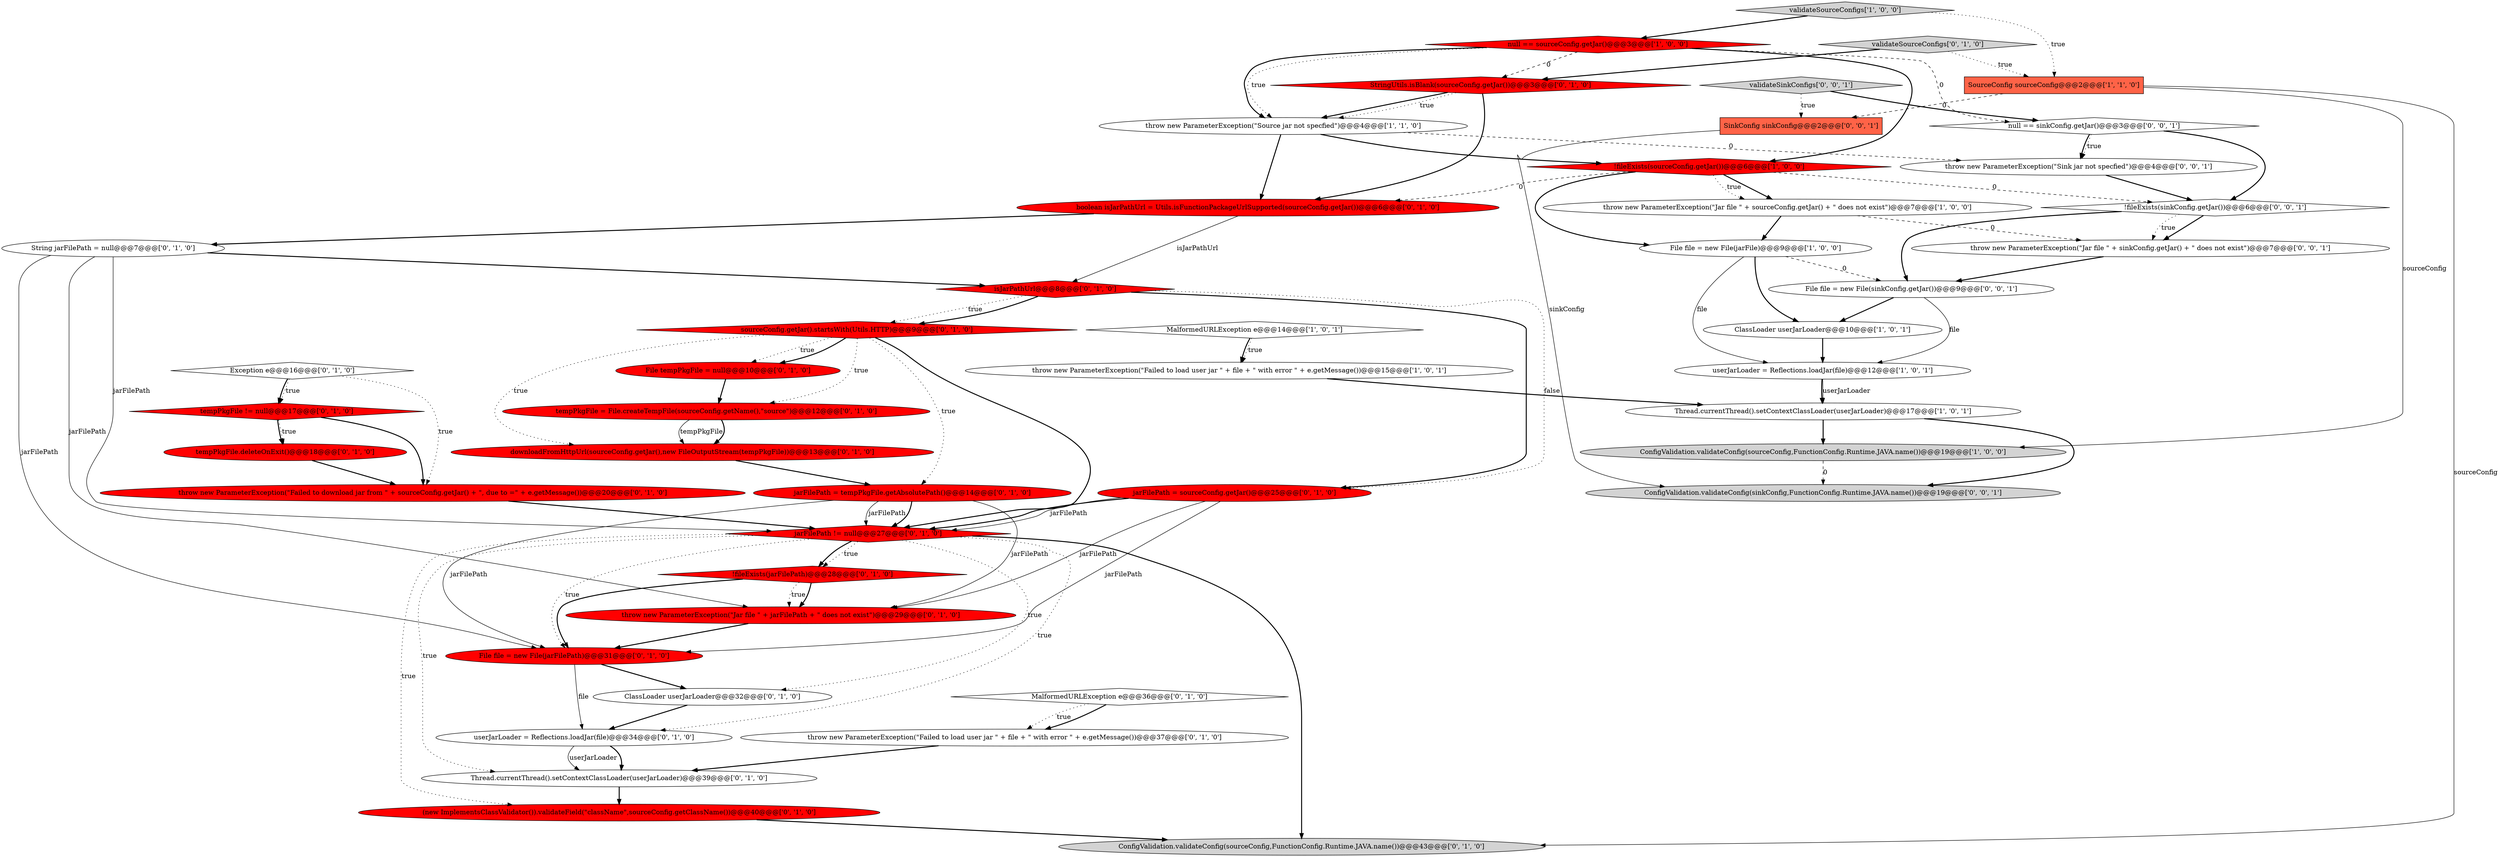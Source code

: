 digraph {
7 [style = filled, label = "File file = new File(jarFile)@@@9@@@['1', '0', '0']", fillcolor = white, shape = ellipse image = "AAA0AAABBB1BBB"];
13 [style = filled, label = "sourceConfig.getJar().startsWith(Utils.HTTP)@@@9@@@['0', '1', '0']", fillcolor = red, shape = diamond image = "AAA1AAABBB2BBB"];
33 [style = filled, label = "ClassLoader userJarLoader@@@32@@@['0', '1', '0']", fillcolor = white, shape = ellipse image = "AAA0AAABBB2BBB"];
42 [style = filled, label = "throw new ParameterException(\"Jar file \" + sinkConfig.getJar() + \" does not exist\")@@@7@@@['0', '0', '1']", fillcolor = white, shape = ellipse image = "AAA0AAABBB3BBB"];
20 [style = filled, label = "throw new ParameterException(\"Jar file \" + jarFilePath + \" does not exist\")@@@29@@@['0', '1', '0']", fillcolor = red, shape = ellipse image = "AAA1AAABBB2BBB"];
15 [style = filled, label = "boolean isJarPathUrl = Utils.isFunctionPackageUrlSupported(sourceConfig.getJar())@@@6@@@['0', '1', '0']", fillcolor = red, shape = ellipse image = "AAA1AAABBB2BBB"];
46 [style = filled, label = "validateSinkConfigs['0', '0', '1']", fillcolor = lightgray, shape = diamond image = "AAA0AAABBB3BBB"];
29 [style = filled, label = "userJarLoader = Reflections.loadJar(file)@@@34@@@['0', '1', '0']", fillcolor = white, shape = ellipse image = "AAA0AAABBB2BBB"];
36 [style = filled, label = "String jarFilePath = null@@@7@@@['0', '1', '0']", fillcolor = white, shape = ellipse image = "AAA0AAABBB2BBB"];
10 [style = filled, label = "throw new ParameterException(\"Source jar not specfied\")@@@4@@@['1', '1', '0']", fillcolor = white, shape = ellipse image = "AAA0AAABBB1BBB"];
8 [style = filled, label = "throw new ParameterException(\"Failed to load user jar \" + file + \" with error \" + e.getMessage())@@@15@@@['1', '0', '1']", fillcolor = white, shape = ellipse image = "AAA0AAABBB1BBB"];
45 [style = filled, label = "!fileExists(sinkConfig.getJar())@@@6@@@['0', '0', '1']", fillcolor = white, shape = diamond image = "AAA0AAABBB3BBB"];
37 [style = filled, label = "tempPkgFile != null@@@17@@@['0', '1', '0']", fillcolor = red, shape = diamond image = "AAA1AAABBB2BBB"];
24 [style = filled, label = "StringUtils.isBlank(sourceConfig.getJar())@@@3@@@['0', '1', '0']", fillcolor = red, shape = diamond image = "AAA1AAABBB2BBB"];
28 [style = filled, label = "throw new ParameterException(\"Failed to download jar from \" + sourceConfig.getJar() + \", due to =\" + e.getMessage())@@@20@@@['0', '1', '0']", fillcolor = red, shape = ellipse image = "AAA1AAABBB2BBB"];
27 [style = filled, label = "File file = new File(jarFilePath)@@@31@@@['0', '1', '0']", fillcolor = red, shape = ellipse image = "AAA1AAABBB2BBB"];
26 [style = filled, label = "downloadFromHttpUrl(sourceConfig.getJar(),new FileOutputStream(tempPkgFile))@@@13@@@['0', '1', '0']", fillcolor = red, shape = ellipse image = "AAA1AAABBB2BBB"];
6 [style = filled, label = "null == sourceConfig.getJar()@@@3@@@['1', '0', '0']", fillcolor = red, shape = diamond image = "AAA1AAABBB1BBB"];
18 [style = filled, label = "MalformedURLException e@@@36@@@['0', '1', '0']", fillcolor = white, shape = diamond image = "AAA0AAABBB2BBB"];
38 [style = filled, label = "validateSourceConfigs['0', '1', '0']", fillcolor = lightgray, shape = diamond image = "AAA0AAABBB2BBB"];
41 [style = filled, label = "throw new ParameterException(\"Sink jar not specfied\")@@@4@@@['0', '0', '1']", fillcolor = white, shape = ellipse image = "AAA0AAABBB3BBB"];
5 [style = filled, label = "MalformedURLException e@@@14@@@['1', '0', '1']", fillcolor = white, shape = diamond image = "AAA0AAABBB1BBB"];
19 [style = filled, label = "tempPkgFile.deleteOnExit()@@@18@@@['0', '1', '0']", fillcolor = red, shape = ellipse image = "AAA1AAABBB2BBB"];
31 [style = filled, label = "jarFilePath = sourceConfig.getJar()@@@25@@@['0', '1', '0']", fillcolor = red, shape = ellipse image = "AAA1AAABBB2BBB"];
14 [style = filled, label = "jarFilePath = tempPkgFile.getAbsolutePath()@@@14@@@['0', '1', '0']", fillcolor = red, shape = ellipse image = "AAA1AAABBB2BBB"];
35 [style = filled, label = "File tempPkgFile = null@@@10@@@['0', '1', '0']", fillcolor = red, shape = ellipse image = "AAA1AAABBB2BBB"];
32 [style = filled, label = "isJarPathUrl@@@8@@@['0', '1', '0']", fillcolor = red, shape = diamond image = "AAA1AAABBB2BBB"];
11 [style = filled, label = "throw new ParameterException(\"Jar file \" + sourceConfig.getJar() + \" does not exist\")@@@7@@@['1', '0', '0']", fillcolor = white, shape = ellipse image = "AAA0AAABBB1BBB"];
21 [style = filled, label = "jarFilePath != null@@@27@@@['0', '1', '0']", fillcolor = red, shape = diamond image = "AAA1AAABBB2BBB"];
22 [style = filled, label = "!fileExists(jarFilePath)@@@28@@@['0', '1', '0']", fillcolor = red, shape = diamond image = "AAA1AAABBB2BBB"];
44 [style = filled, label = "ConfigValidation.validateConfig(sinkConfig,FunctionConfig.Runtime.JAVA.name())@@@19@@@['0', '0', '1']", fillcolor = lightgray, shape = ellipse image = "AAA0AAABBB3BBB"];
43 [style = filled, label = "File file = new File(sinkConfig.getJar())@@@9@@@['0', '0', '1']", fillcolor = white, shape = ellipse image = "AAA0AAABBB3BBB"];
0 [style = filled, label = "userJarLoader = Reflections.loadJar(file)@@@12@@@['1', '0', '1']", fillcolor = white, shape = ellipse image = "AAA0AAABBB1BBB"];
30 [style = filled, label = "Thread.currentThread().setContextClassLoader(userJarLoader)@@@39@@@['0', '1', '0']", fillcolor = white, shape = ellipse image = "AAA0AAABBB2BBB"];
23 [style = filled, label = "ConfigValidation.validateConfig(sourceConfig,FunctionConfig.Runtime.JAVA.name())@@@43@@@['0', '1', '0']", fillcolor = lightgray, shape = ellipse image = "AAA0AAABBB2BBB"];
12 [style = filled, label = "validateSourceConfigs['1', '0', '0']", fillcolor = lightgray, shape = diamond image = "AAA0AAABBB1BBB"];
25 [style = filled, label = "Exception e@@@16@@@['0', '1', '0']", fillcolor = white, shape = diamond image = "AAA0AAABBB2BBB"];
4 [style = filled, label = "Thread.currentThread().setContextClassLoader(userJarLoader)@@@17@@@['1', '0', '1']", fillcolor = white, shape = ellipse image = "AAA0AAABBB1BBB"];
17 [style = filled, label = "(new ImplementsClassValidator()).validateField(\"className\",sourceConfig.getClassName())@@@40@@@['0', '1', '0']", fillcolor = red, shape = ellipse image = "AAA1AAABBB2BBB"];
34 [style = filled, label = "throw new ParameterException(\"Failed to load user jar \" + file + \" with error \" + e.getMessage())@@@37@@@['0', '1', '0']", fillcolor = white, shape = ellipse image = "AAA0AAABBB2BBB"];
40 [style = filled, label = "SinkConfig sinkConfig@@@2@@@['0', '0', '1']", fillcolor = tomato, shape = box image = "AAA0AAABBB3BBB"];
39 [style = filled, label = "null == sinkConfig.getJar()@@@3@@@['0', '0', '1']", fillcolor = white, shape = diamond image = "AAA0AAABBB3BBB"];
9 [style = filled, label = "ConfigValidation.validateConfig(sourceConfig,FunctionConfig.Runtime.JAVA.name())@@@19@@@['1', '0', '0']", fillcolor = lightgray, shape = ellipse image = "AAA0AAABBB1BBB"];
3 [style = filled, label = "!fileExists(sourceConfig.getJar())@@@6@@@['1', '0', '0']", fillcolor = red, shape = diamond image = "AAA1AAABBB1BBB"];
16 [style = filled, label = "tempPkgFile = File.createTempFile(sourceConfig.getName(),\"source\")@@@12@@@['0', '1', '0']", fillcolor = red, shape = ellipse image = "AAA1AAABBB2BBB"];
2 [style = filled, label = "SourceConfig sourceConfig@@@2@@@['1', '1', '0']", fillcolor = tomato, shape = box image = "AAA0AAABBB1BBB"];
1 [style = filled, label = "ClassLoader userJarLoader@@@10@@@['1', '0', '1']", fillcolor = white, shape = ellipse image = "AAA0AAABBB1BBB"];
40->44 [style = solid, label="sinkConfig"];
6->3 [style = bold, label=""];
37->28 [style = bold, label=""];
29->30 [style = bold, label=""];
21->27 [style = dotted, label="true"];
25->28 [style = dotted, label="true"];
31->21 [style = bold, label=""];
14->27 [style = solid, label="jarFilePath"];
4->44 [style = bold, label=""];
18->34 [style = dotted, label="true"];
13->35 [style = dotted, label="true"];
20->27 [style = bold, label=""];
10->41 [style = dashed, label="0"];
28->21 [style = bold, label=""];
16->26 [style = solid, label="tempPkgFile"];
45->43 [style = bold, label=""];
31->20 [style = solid, label="jarFilePath"];
14->21 [style = solid, label="jarFilePath"];
43->1 [style = bold, label=""];
45->42 [style = bold, label=""];
45->42 [style = dotted, label="true"];
41->45 [style = bold, label=""];
27->33 [style = bold, label=""];
32->13 [style = dotted, label="true"];
8->4 [style = bold, label=""];
19->28 [style = bold, label=""];
24->10 [style = bold, label=""];
46->40 [style = dotted, label="true"];
7->1 [style = bold, label=""];
21->29 [style = dotted, label="true"];
27->29 [style = solid, label="file"];
12->2 [style = dotted, label="true"];
3->11 [style = bold, label=""];
16->26 [style = bold, label=""];
26->14 [style = bold, label=""];
7->43 [style = dashed, label="0"];
37->19 [style = dotted, label="true"];
21->22 [style = dotted, label="true"];
39->45 [style = bold, label=""];
21->17 [style = dotted, label="true"];
1->0 [style = bold, label=""];
46->39 [style = bold, label=""];
2->23 [style = solid, label="sourceConfig"];
33->29 [style = bold, label=""];
21->33 [style = dotted, label="true"];
0->4 [style = solid, label="userJarLoader"];
22->20 [style = dotted, label="true"];
14->20 [style = solid, label="jarFilePath"];
22->20 [style = bold, label=""];
3->7 [style = bold, label=""];
25->37 [style = bold, label=""];
21->30 [style = dotted, label="true"];
21->22 [style = bold, label=""];
3->15 [style = dashed, label="0"];
36->21 [style = solid, label="jarFilePath"];
39->41 [style = bold, label=""];
36->27 [style = solid, label="jarFilePath"];
11->42 [style = dashed, label="0"];
5->8 [style = dotted, label="true"];
32->31 [style = bold, label=""];
14->21 [style = bold, label=""];
15->36 [style = bold, label=""];
21->23 [style = bold, label=""];
4->9 [style = bold, label=""];
13->16 [style = dotted, label="true"];
30->17 [style = bold, label=""];
36->20 [style = solid, label="jarFilePath"];
38->24 [style = bold, label=""];
13->26 [style = dotted, label="true"];
18->34 [style = bold, label=""];
2->9 [style = solid, label="sourceConfig"];
32->31 [style = dotted, label="false"];
17->23 [style = bold, label=""];
6->10 [style = dotted, label="true"];
9->44 [style = dashed, label="0"];
6->10 [style = bold, label=""];
3->45 [style = dashed, label="0"];
31->27 [style = solid, label="jarFilePath"];
13->14 [style = dotted, label="true"];
43->0 [style = solid, label="file"];
24->15 [style = bold, label=""];
3->11 [style = dotted, label="true"];
25->37 [style = dotted, label="true"];
5->8 [style = bold, label=""];
35->16 [style = bold, label=""];
42->43 [style = bold, label=""];
10->15 [style = bold, label=""];
31->21 [style = solid, label="jarFilePath"];
10->3 [style = bold, label=""];
36->32 [style = bold, label=""];
12->6 [style = bold, label=""];
29->30 [style = solid, label="userJarLoader"];
34->30 [style = bold, label=""];
24->10 [style = dotted, label="true"];
7->0 [style = solid, label="file"];
22->27 [style = bold, label=""];
0->4 [style = bold, label=""];
6->24 [style = dashed, label="0"];
38->2 [style = dotted, label="true"];
39->41 [style = dotted, label="true"];
15->32 [style = solid, label="isJarPathUrl"];
37->19 [style = bold, label=""];
2->40 [style = dashed, label="0"];
32->13 [style = bold, label=""];
13->21 [style = bold, label=""];
13->35 [style = bold, label=""];
11->7 [style = bold, label=""];
6->39 [style = dashed, label="0"];
}
